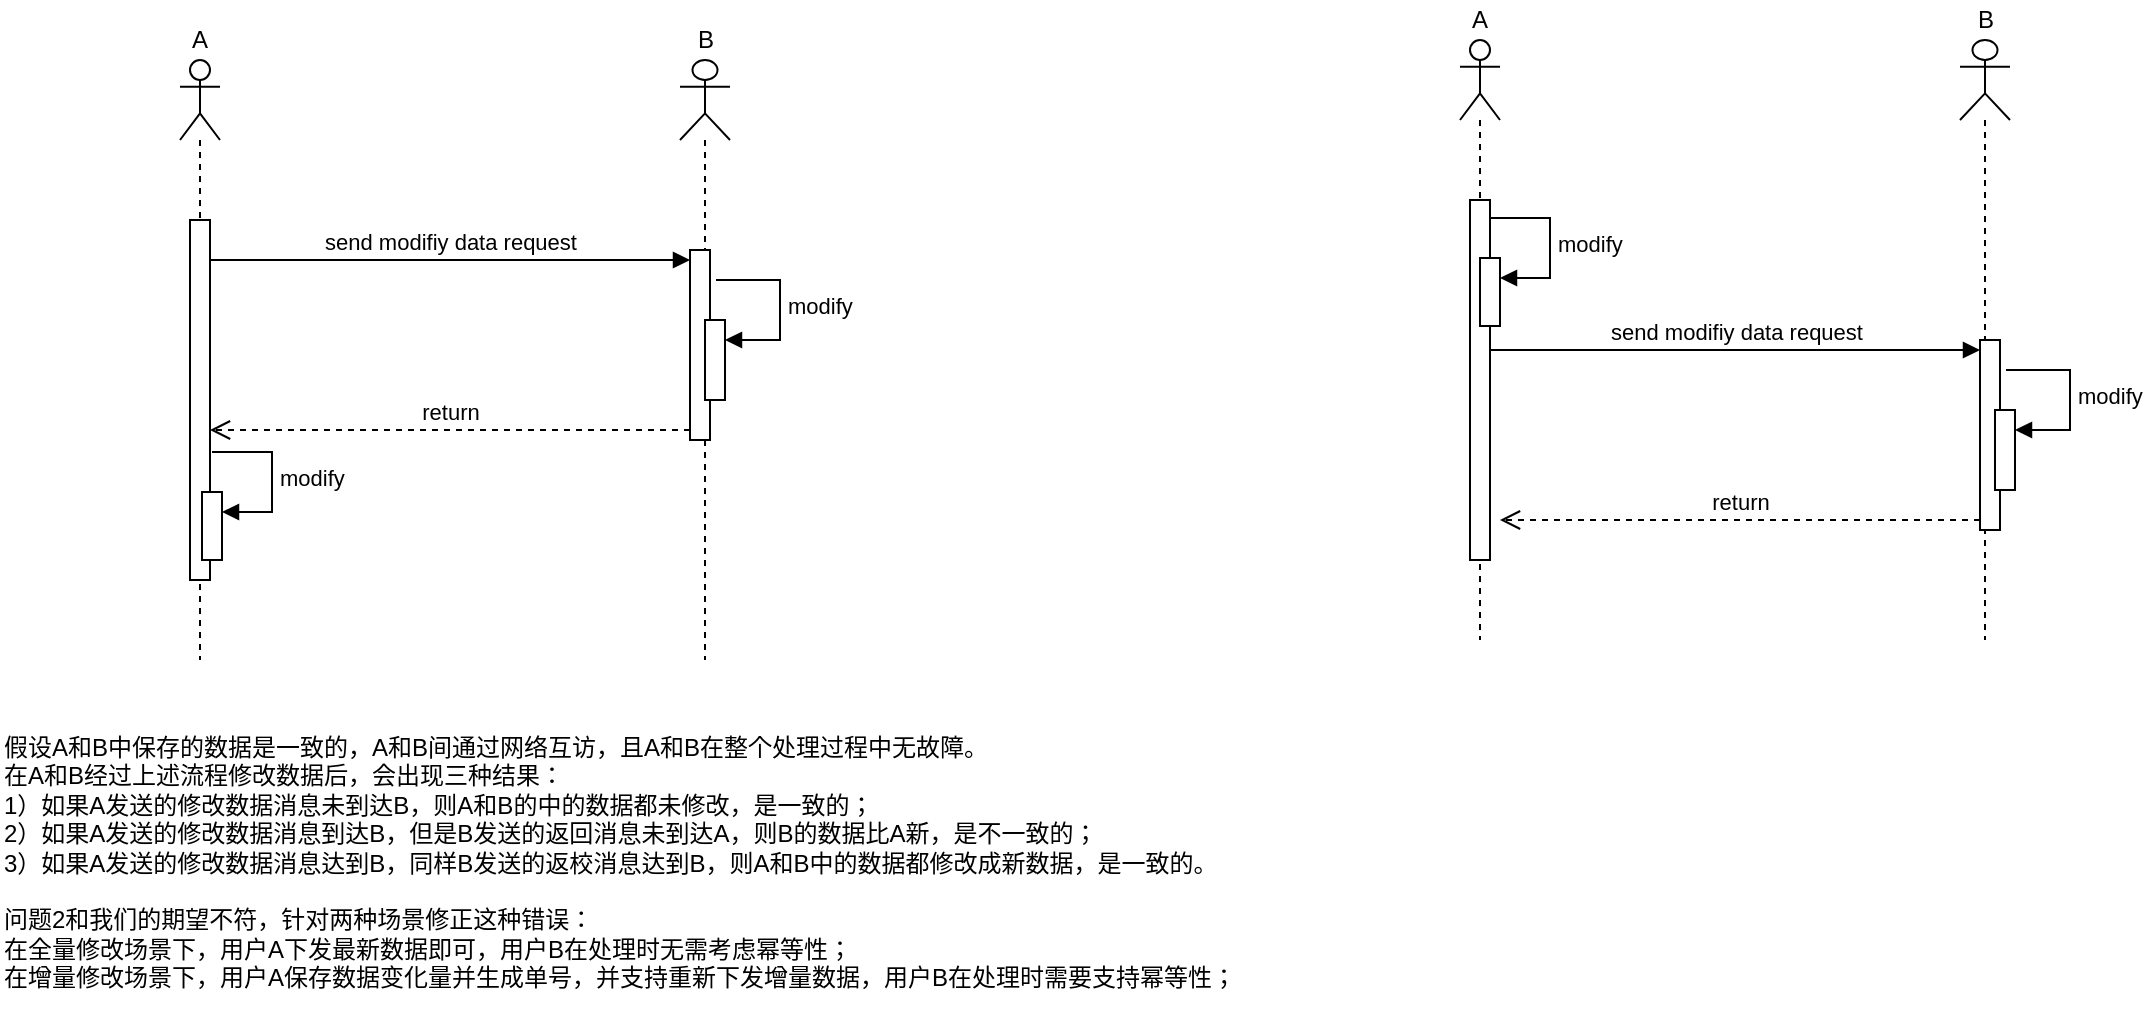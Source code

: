 <mxfile version="22.1.5" type="github">
  <diagram name="Page-1" id="74e2e168-ea6b-b213-b513-2b3c1d86103e">
    <mxGraphModel dx="1434" dy="786" grid="1" gridSize="10" guides="1" tooltips="1" connect="1" arrows="1" fold="1" page="1" pageScale="1" pageWidth="1100" pageHeight="850" background="none" math="0" shadow="0">
      <root>
        <mxCell id="0" />
        <mxCell id="1" parent="0" />
        <mxCell id="bOPhfKpZzqqKe66vDT6X-47" value="假设A和B中保存的数据是一致的，A和B间通过网络互访，且A和B在整个处理过程中无故障。&lt;br&gt;在A和B经过上述流程修改数据后，会出现三种结果：&lt;br&gt;1）如果A发送的修改数据消息未到达B，则A和B的中的数据都未修改，是一致的；&lt;br&gt;2）如果A发送的修改数据消息到达B，但是B发送的返回消息未到达A，则B的数据比A新，是不一致的；&lt;br&gt;3）如果A发送的修改数据消息达到B，同样B发送的返校消息达到B，则A和B中的数据都修改成新数据，是一致的。&lt;br&gt;&lt;br&gt;问题2和我们的期望不符，针对两种场景修正这种错误：&lt;br&gt;在全量修改场景下，用户A下发最新数据即可，用户B在处理时无需考虑幂等性；&lt;br&gt;在增量修改场景下，用户A保存数据变化量并生成单号，并支持重新下发增量数据，用户B在处理时需要支持幂等性；" style="text;html=1;strokeColor=none;fillColor=none;align=left;verticalAlign=top;whiteSpace=wrap;rounded=0;" vertex="1" parent="1">
          <mxGeometry x="10" y="390" width="630" height="150" as="geometry" />
        </mxCell>
        <mxCell id="bOPhfKpZzqqKe66vDT6X-48" value="" style="shape=umlLifeline;perimeter=lifelinePerimeter;whiteSpace=wrap;html=1;container=1;dropTarget=0;collapsible=0;recursiveResize=0;outlineConnect=0;portConstraint=eastwest;newEdgeStyle={&quot;curved&quot;:0,&quot;rounded&quot;:0};participant=umlActor;" vertex="1" parent="1">
          <mxGeometry x="100" y="60" width="20" height="300" as="geometry" />
        </mxCell>
        <mxCell id="bOPhfKpZzqqKe66vDT6X-53" value="" style="html=1;points=[[0,0,0,0,5],[0,1,0,0,-5],[1,0,0,0,5],[1,1,0,0,-5]];perimeter=orthogonalPerimeter;outlineConnect=0;targetShapes=umlLifeline;portConstraint=eastwest;newEdgeStyle={&quot;curved&quot;:0,&quot;rounded&quot;:0};" vertex="1" parent="bOPhfKpZzqqKe66vDT6X-48">
          <mxGeometry x="5" y="80" width="10" height="180" as="geometry" />
        </mxCell>
        <mxCell id="bOPhfKpZzqqKe66vDT6X-49" value="" style="shape=umlLifeline;perimeter=lifelinePerimeter;whiteSpace=wrap;html=1;container=1;dropTarget=0;collapsible=0;recursiveResize=0;outlineConnect=0;portConstraint=eastwest;newEdgeStyle={&quot;curved&quot;:0,&quot;rounded&quot;:0};participant=umlActor;" vertex="1" parent="1">
          <mxGeometry x="350" y="60" width="25" height="300" as="geometry" />
        </mxCell>
        <mxCell id="bOPhfKpZzqqKe66vDT6X-50" value="" style="html=1;points=[[0,0,0,0,5],[0,1,0,0,-5],[1,0,0,0,5],[1,1,0,0,-5]];perimeter=orthogonalPerimeter;outlineConnect=0;targetShapes=umlLifeline;portConstraint=eastwest;newEdgeStyle={&quot;curved&quot;:0,&quot;rounded&quot;:0};" vertex="1" parent="bOPhfKpZzqqKe66vDT6X-49">
          <mxGeometry x="5" y="95" width="10" height="95" as="geometry" />
        </mxCell>
        <mxCell id="bOPhfKpZzqqKe66vDT6X-54" value="" style="html=1;points=[[0,0,0,0,5],[0,1,0,0,-5],[1,0,0,0,5],[1,1,0,0,-5]];perimeter=orthogonalPerimeter;outlineConnect=0;targetShapes=umlLifeline;portConstraint=eastwest;newEdgeStyle={&quot;curved&quot;:0,&quot;rounded&quot;:0};" vertex="1" parent="bOPhfKpZzqqKe66vDT6X-49">
          <mxGeometry x="12.5" y="130" width="10" height="40" as="geometry" />
        </mxCell>
        <mxCell id="bOPhfKpZzqqKe66vDT6X-55" value="modify" style="html=1;align=left;spacingLeft=2;endArrow=block;rounded=0;edgeStyle=orthogonalEdgeStyle;curved=0;rounded=0;" edge="1" target="bOPhfKpZzqqKe66vDT6X-54" parent="bOPhfKpZzqqKe66vDT6X-49">
          <mxGeometry relative="1" as="geometry">
            <mxPoint x="18" y="110" as="sourcePoint" />
            <Array as="points">
              <mxPoint x="50" y="140" />
            </Array>
          </mxGeometry>
        </mxCell>
        <mxCell id="bOPhfKpZzqqKe66vDT6X-51" value="send modifiy data request" style="html=1;verticalAlign=bottom;endArrow=block;curved=0;rounded=0;entryX=0;entryY=0;entryDx=0;entryDy=5;" edge="1" target="bOPhfKpZzqqKe66vDT6X-50" parent="1" source="bOPhfKpZzqqKe66vDT6X-53">
          <mxGeometry relative="1" as="geometry">
            <mxPoint x="120" y="160" as="sourcePoint" />
          </mxGeometry>
        </mxCell>
        <mxCell id="bOPhfKpZzqqKe66vDT6X-52" value="return" style="html=1;verticalAlign=bottom;endArrow=open;dashed=1;endSize=8;curved=0;rounded=0;exitX=0;exitY=1;exitDx=0;exitDy=-5;" edge="1" source="bOPhfKpZzqqKe66vDT6X-50" parent="1" target="bOPhfKpZzqqKe66vDT6X-53">
          <mxGeometry relative="1" as="geometry">
            <mxPoint x="170" y="395" as="targetPoint" />
          </mxGeometry>
        </mxCell>
        <mxCell id="bOPhfKpZzqqKe66vDT6X-57" value="" style="html=1;points=[[0,0,0,0,5],[0,1,0,0,-5],[1,0,0,0,5],[1,1,0,0,-5]];perimeter=orthogonalPerimeter;outlineConnect=0;targetShapes=umlLifeline;portConstraint=eastwest;newEdgeStyle={&quot;curved&quot;:0,&quot;rounded&quot;:0};" vertex="1" parent="1">
          <mxGeometry x="111" y="276" width="10" height="34" as="geometry" />
        </mxCell>
        <mxCell id="bOPhfKpZzqqKe66vDT6X-58" value="modify" style="html=1;align=left;spacingLeft=2;endArrow=block;rounded=0;edgeStyle=orthogonalEdgeStyle;curved=0;rounded=0;" edge="1" target="bOPhfKpZzqqKe66vDT6X-57" parent="1">
          <mxGeometry relative="1" as="geometry">
            <mxPoint x="116" y="256" as="sourcePoint" />
            <Array as="points">
              <mxPoint x="146" y="286" />
            </Array>
          </mxGeometry>
        </mxCell>
        <mxCell id="bOPhfKpZzqqKe66vDT6X-59" value="A" style="text;html=1;strokeColor=none;fillColor=none;align=center;verticalAlign=middle;whiteSpace=wrap;rounded=0;" vertex="1" parent="1">
          <mxGeometry x="80" y="40" width="60" height="20" as="geometry" />
        </mxCell>
        <mxCell id="bOPhfKpZzqqKe66vDT6X-60" value="B" style="text;html=1;strokeColor=none;fillColor=none;align=center;verticalAlign=middle;whiteSpace=wrap;rounded=0;" vertex="1" parent="1">
          <mxGeometry x="332.5" y="40" width="60" height="20" as="geometry" />
        </mxCell>
        <mxCell id="bOPhfKpZzqqKe66vDT6X-61" value="" style="shape=umlLifeline;perimeter=lifelinePerimeter;whiteSpace=wrap;html=1;container=1;dropTarget=0;collapsible=0;recursiveResize=0;outlineConnect=0;portConstraint=eastwest;newEdgeStyle={&quot;curved&quot;:0,&quot;rounded&quot;:0};participant=umlActor;" vertex="1" parent="1">
          <mxGeometry x="740" y="50" width="20" height="300" as="geometry" />
        </mxCell>
        <mxCell id="bOPhfKpZzqqKe66vDT6X-62" value="" style="html=1;points=[[0,0,0,0,5],[0,1,0,0,-5],[1,0,0,0,5],[1,1,0,0,-5]];perimeter=orthogonalPerimeter;outlineConnect=0;targetShapes=umlLifeline;portConstraint=eastwest;newEdgeStyle={&quot;curved&quot;:0,&quot;rounded&quot;:0};" vertex="1" parent="bOPhfKpZzqqKe66vDT6X-61">
          <mxGeometry x="5" y="80" width="10" height="180" as="geometry" />
        </mxCell>
        <mxCell id="bOPhfKpZzqqKe66vDT6X-63" value="" style="shape=umlLifeline;perimeter=lifelinePerimeter;whiteSpace=wrap;html=1;container=1;dropTarget=0;collapsible=0;recursiveResize=0;outlineConnect=0;portConstraint=eastwest;newEdgeStyle={&quot;curved&quot;:0,&quot;rounded&quot;:0};participant=umlActor;" vertex="1" parent="1">
          <mxGeometry x="990" y="50" width="25" height="300" as="geometry" />
        </mxCell>
        <mxCell id="bOPhfKpZzqqKe66vDT6X-64" value="" style="html=1;points=[[0,0,0,0,5],[0,1,0,0,-5],[1,0,0,0,5],[1,1,0,0,-5]];perimeter=orthogonalPerimeter;outlineConnect=0;targetShapes=umlLifeline;portConstraint=eastwest;newEdgeStyle={&quot;curved&quot;:0,&quot;rounded&quot;:0};" vertex="1" parent="bOPhfKpZzqqKe66vDT6X-63">
          <mxGeometry x="10" y="150" width="10" height="95" as="geometry" />
        </mxCell>
        <mxCell id="bOPhfKpZzqqKe66vDT6X-65" value="" style="html=1;points=[[0,0,0,0,5],[0,1,0,0,-5],[1,0,0,0,5],[1,1,0,0,-5]];perimeter=orthogonalPerimeter;outlineConnect=0;targetShapes=umlLifeline;portConstraint=eastwest;newEdgeStyle={&quot;curved&quot;:0,&quot;rounded&quot;:0};" vertex="1" parent="bOPhfKpZzqqKe66vDT6X-63">
          <mxGeometry x="17.5" y="185" width="10" height="40" as="geometry" />
        </mxCell>
        <mxCell id="bOPhfKpZzqqKe66vDT6X-66" value="modify" style="html=1;align=left;spacingLeft=2;endArrow=block;rounded=0;edgeStyle=orthogonalEdgeStyle;curved=0;rounded=0;" edge="1" parent="bOPhfKpZzqqKe66vDT6X-63" target="bOPhfKpZzqqKe66vDT6X-65">
          <mxGeometry relative="1" as="geometry">
            <mxPoint x="23" y="165" as="sourcePoint" />
            <Array as="points">
              <mxPoint x="55" y="195" />
            </Array>
          </mxGeometry>
        </mxCell>
        <mxCell id="bOPhfKpZzqqKe66vDT6X-67" value="send modifiy data request" style="html=1;verticalAlign=bottom;endArrow=block;curved=0;rounded=0;entryX=0;entryY=0;entryDx=0;entryDy=5;" edge="1" source="bOPhfKpZzqqKe66vDT6X-62" target="bOPhfKpZzqqKe66vDT6X-64" parent="1">
          <mxGeometry relative="1" as="geometry">
            <mxPoint x="760" y="205" as="sourcePoint" />
          </mxGeometry>
        </mxCell>
        <mxCell id="bOPhfKpZzqqKe66vDT6X-68" value="return" style="html=1;verticalAlign=bottom;endArrow=open;dashed=1;endSize=8;curved=0;rounded=0;exitX=0;exitY=1;exitDx=0;exitDy=-5;" edge="1" source="bOPhfKpZzqqKe66vDT6X-64" parent="1">
          <mxGeometry relative="1" as="geometry">
            <mxPoint x="760" y="290" as="targetPoint" />
          </mxGeometry>
        </mxCell>
        <mxCell id="bOPhfKpZzqqKe66vDT6X-69" value="" style="html=1;points=[[0,0,0,0,5],[0,1,0,0,-5],[1,0,0,0,5],[1,1,0,0,-5]];perimeter=orthogonalPerimeter;outlineConnect=0;targetShapes=umlLifeline;portConstraint=eastwest;newEdgeStyle={&quot;curved&quot;:0,&quot;rounded&quot;:0};" vertex="1" parent="1">
          <mxGeometry x="750" y="159" width="10" height="34" as="geometry" />
        </mxCell>
        <mxCell id="bOPhfKpZzqqKe66vDT6X-70" value="modify" style="html=1;align=left;spacingLeft=2;endArrow=block;rounded=0;edgeStyle=orthogonalEdgeStyle;curved=0;rounded=0;" edge="1" target="bOPhfKpZzqqKe66vDT6X-69" parent="1">
          <mxGeometry relative="1" as="geometry">
            <mxPoint x="755" y="139" as="sourcePoint" />
            <Array as="points">
              <mxPoint x="785" y="139" />
              <mxPoint x="785" y="169" />
            </Array>
          </mxGeometry>
        </mxCell>
        <mxCell id="bOPhfKpZzqqKe66vDT6X-71" value="A" style="text;html=1;strokeColor=none;fillColor=none;align=center;verticalAlign=middle;whiteSpace=wrap;rounded=0;" vertex="1" parent="1">
          <mxGeometry x="720" y="30" width="60" height="20" as="geometry" />
        </mxCell>
        <mxCell id="bOPhfKpZzqqKe66vDT6X-72" value="B" style="text;html=1;strokeColor=none;fillColor=none;align=center;verticalAlign=middle;whiteSpace=wrap;rounded=0;" vertex="1" parent="1">
          <mxGeometry x="972.5" y="30" width="60" height="20" as="geometry" />
        </mxCell>
      </root>
    </mxGraphModel>
  </diagram>
</mxfile>
